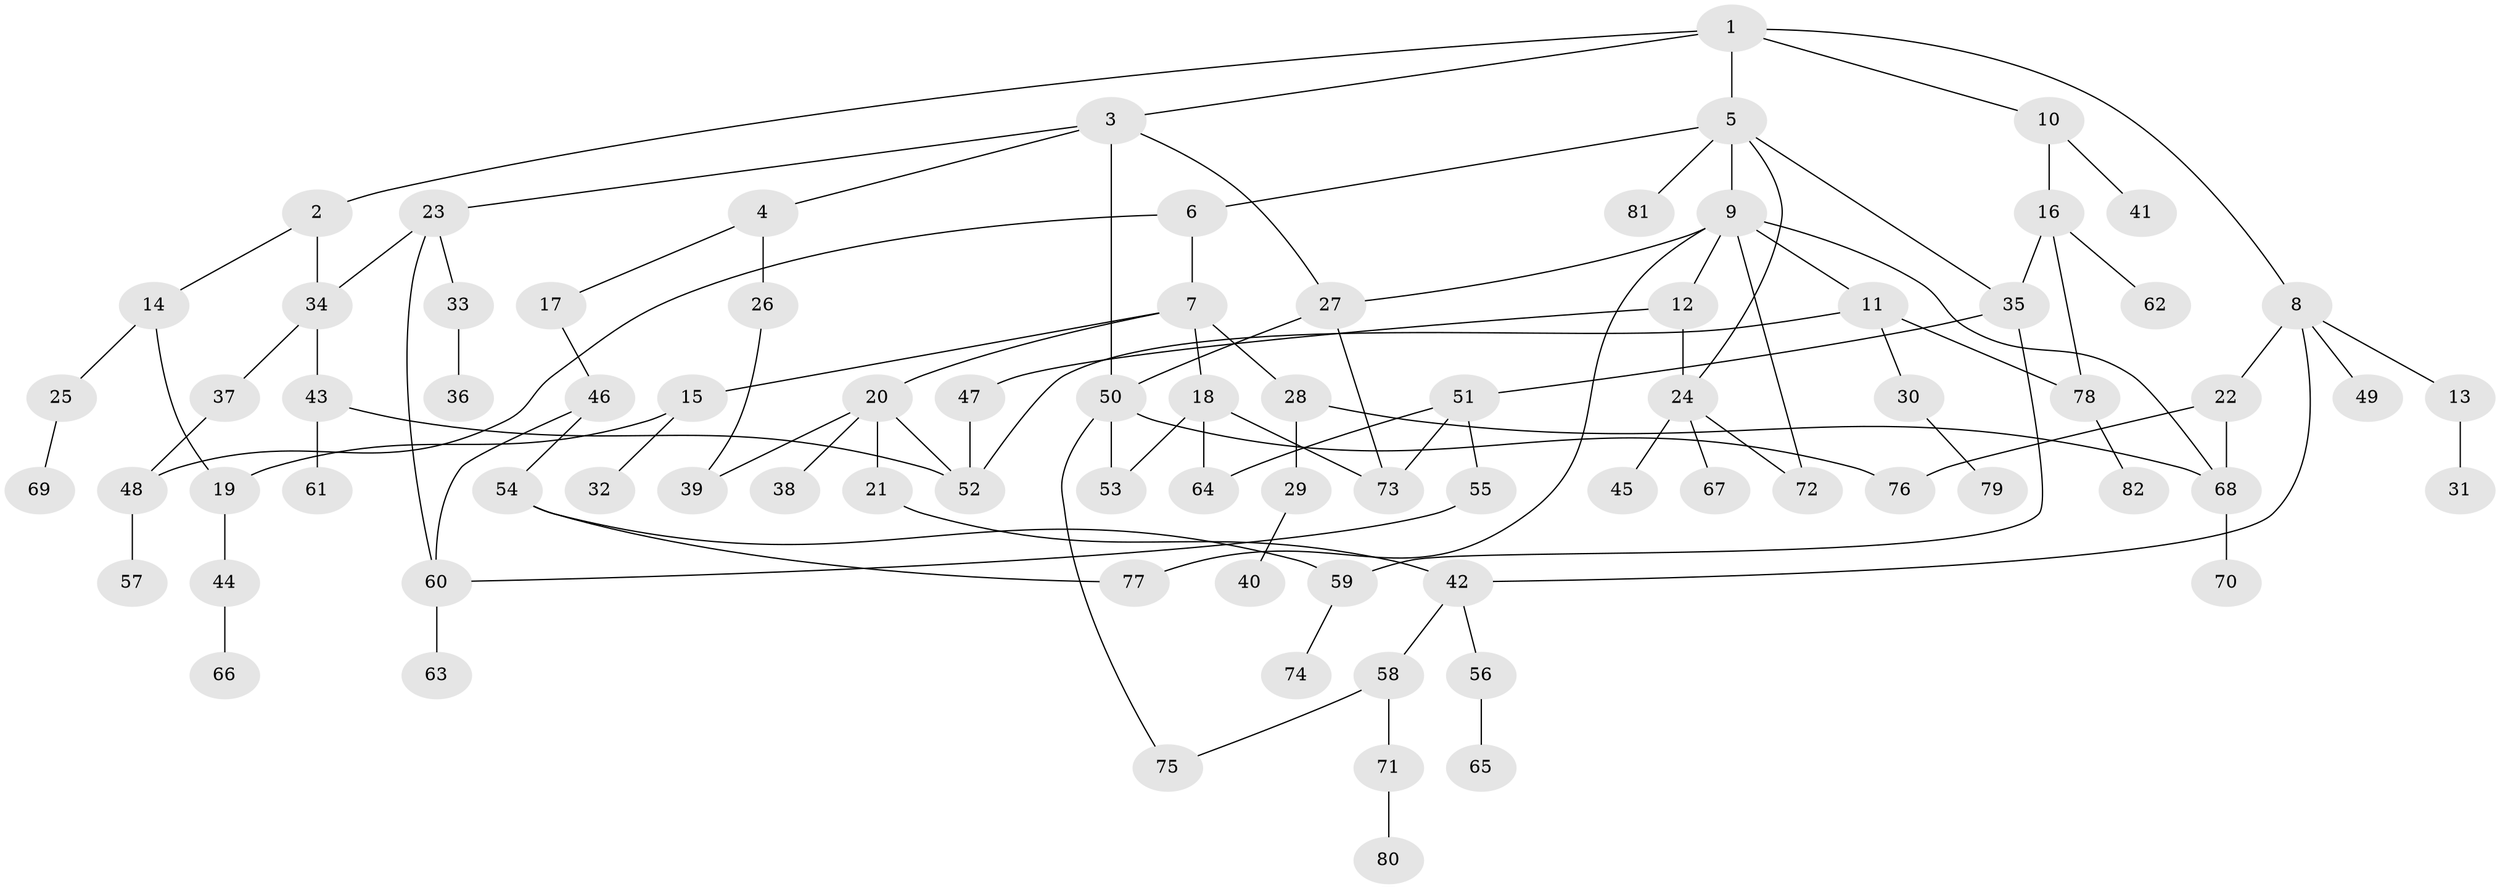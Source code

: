 // Generated by graph-tools (version 1.1) at 2025/25/03/09/25 03:25:31]
// undirected, 82 vertices, 107 edges
graph export_dot {
graph [start="1"]
  node [color=gray90,style=filled];
  1;
  2;
  3;
  4;
  5;
  6;
  7;
  8;
  9;
  10;
  11;
  12;
  13;
  14;
  15;
  16;
  17;
  18;
  19;
  20;
  21;
  22;
  23;
  24;
  25;
  26;
  27;
  28;
  29;
  30;
  31;
  32;
  33;
  34;
  35;
  36;
  37;
  38;
  39;
  40;
  41;
  42;
  43;
  44;
  45;
  46;
  47;
  48;
  49;
  50;
  51;
  52;
  53;
  54;
  55;
  56;
  57;
  58;
  59;
  60;
  61;
  62;
  63;
  64;
  65;
  66;
  67;
  68;
  69;
  70;
  71;
  72;
  73;
  74;
  75;
  76;
  77;
  78;
  79;
  80;
  81;
  82;
  1 -- 2;
  1 -- 3;
  1 -- 5;
  1 -- 8;
  1 -- 10;
  2 -- 14;
  2 -- 34;
  3 -- 4;
  3 -- 23;
  3 -- 27;
  3 -- 50;
  4 -- 17;
  4 -- 26;
  5 -- 6;
  5 -- 9;
  5 -- 24;
  5 -- 35;
  5 -- 81;
  6 -- 7;
  6 -- 48;
  7 -- 15;
  7 -- 18;
  7 -- 20;
  7 -- 28;
  8 -- 13;
  8 -- 22;
  8 -- 42;
  8 -- 49;
  9 -- 11;
  9 -- 12;
  9 -- 27;
  9 -- 68;
  9 -- 77;
  9 -- 72;
  10 -- 16;
  10 -- 41;
  11 -- 30;
  11 -- 78;
  11 -- 52;
  12 -- 47;
  12 -- 24;
  13 -- 31;
  14 -- 19;
  14 -- 25;
  15 -- 32;
  15 -- 19;
  16 -- 62;
  16 -- 78;
  16 -- 35;
  17 -- 46;
  18 -- 53;
  18 -- 73;
  18 -- 64;
  19 -- 44;
  20 -- 21;
  20 -- 38;
  20 -- 39;
  20 -- 52;
  21 -- 42;
  22 -- 68;
  22 -- 76;
  23 -- 33;
  23 -- 34;
  23 -- 60;
  24 -- 45;
  24 -- 67;
  24 -- 72;
  25 -- 69;
  26 -- 39;
  27 -- 50;
  27 -- 73;
  28 -- 29;
  28 -- 68;
  29 -- 40;
  30 -- 79;
  33 -- 36;
  34 -- 37;
  34 -- 43;
  35 -- 51;
  35 -- 59;
  37 -- 48;
  42 -- 56;
  42 -- 58;
  43 -- 52;
  43 -- 61;
  44 -- 66;
  46 -- 54;
  46 -- 60;
  47 -- 52;
  48 -- 57;
  50 -- 76;
  50 -- 75;
  50 -- 53;
  51 -- 55;
  51 -- 64;
  51 -- 73;
  54 -- 59;
  54 -- 77;
  55 -- 60;
  56 -- 65;
  58 -- 71;
  58 -- 75;
  59 -- 74;
  60 -- 63;
  68 -- 70;
  71 -- 80;
  78 -- 82;
}
